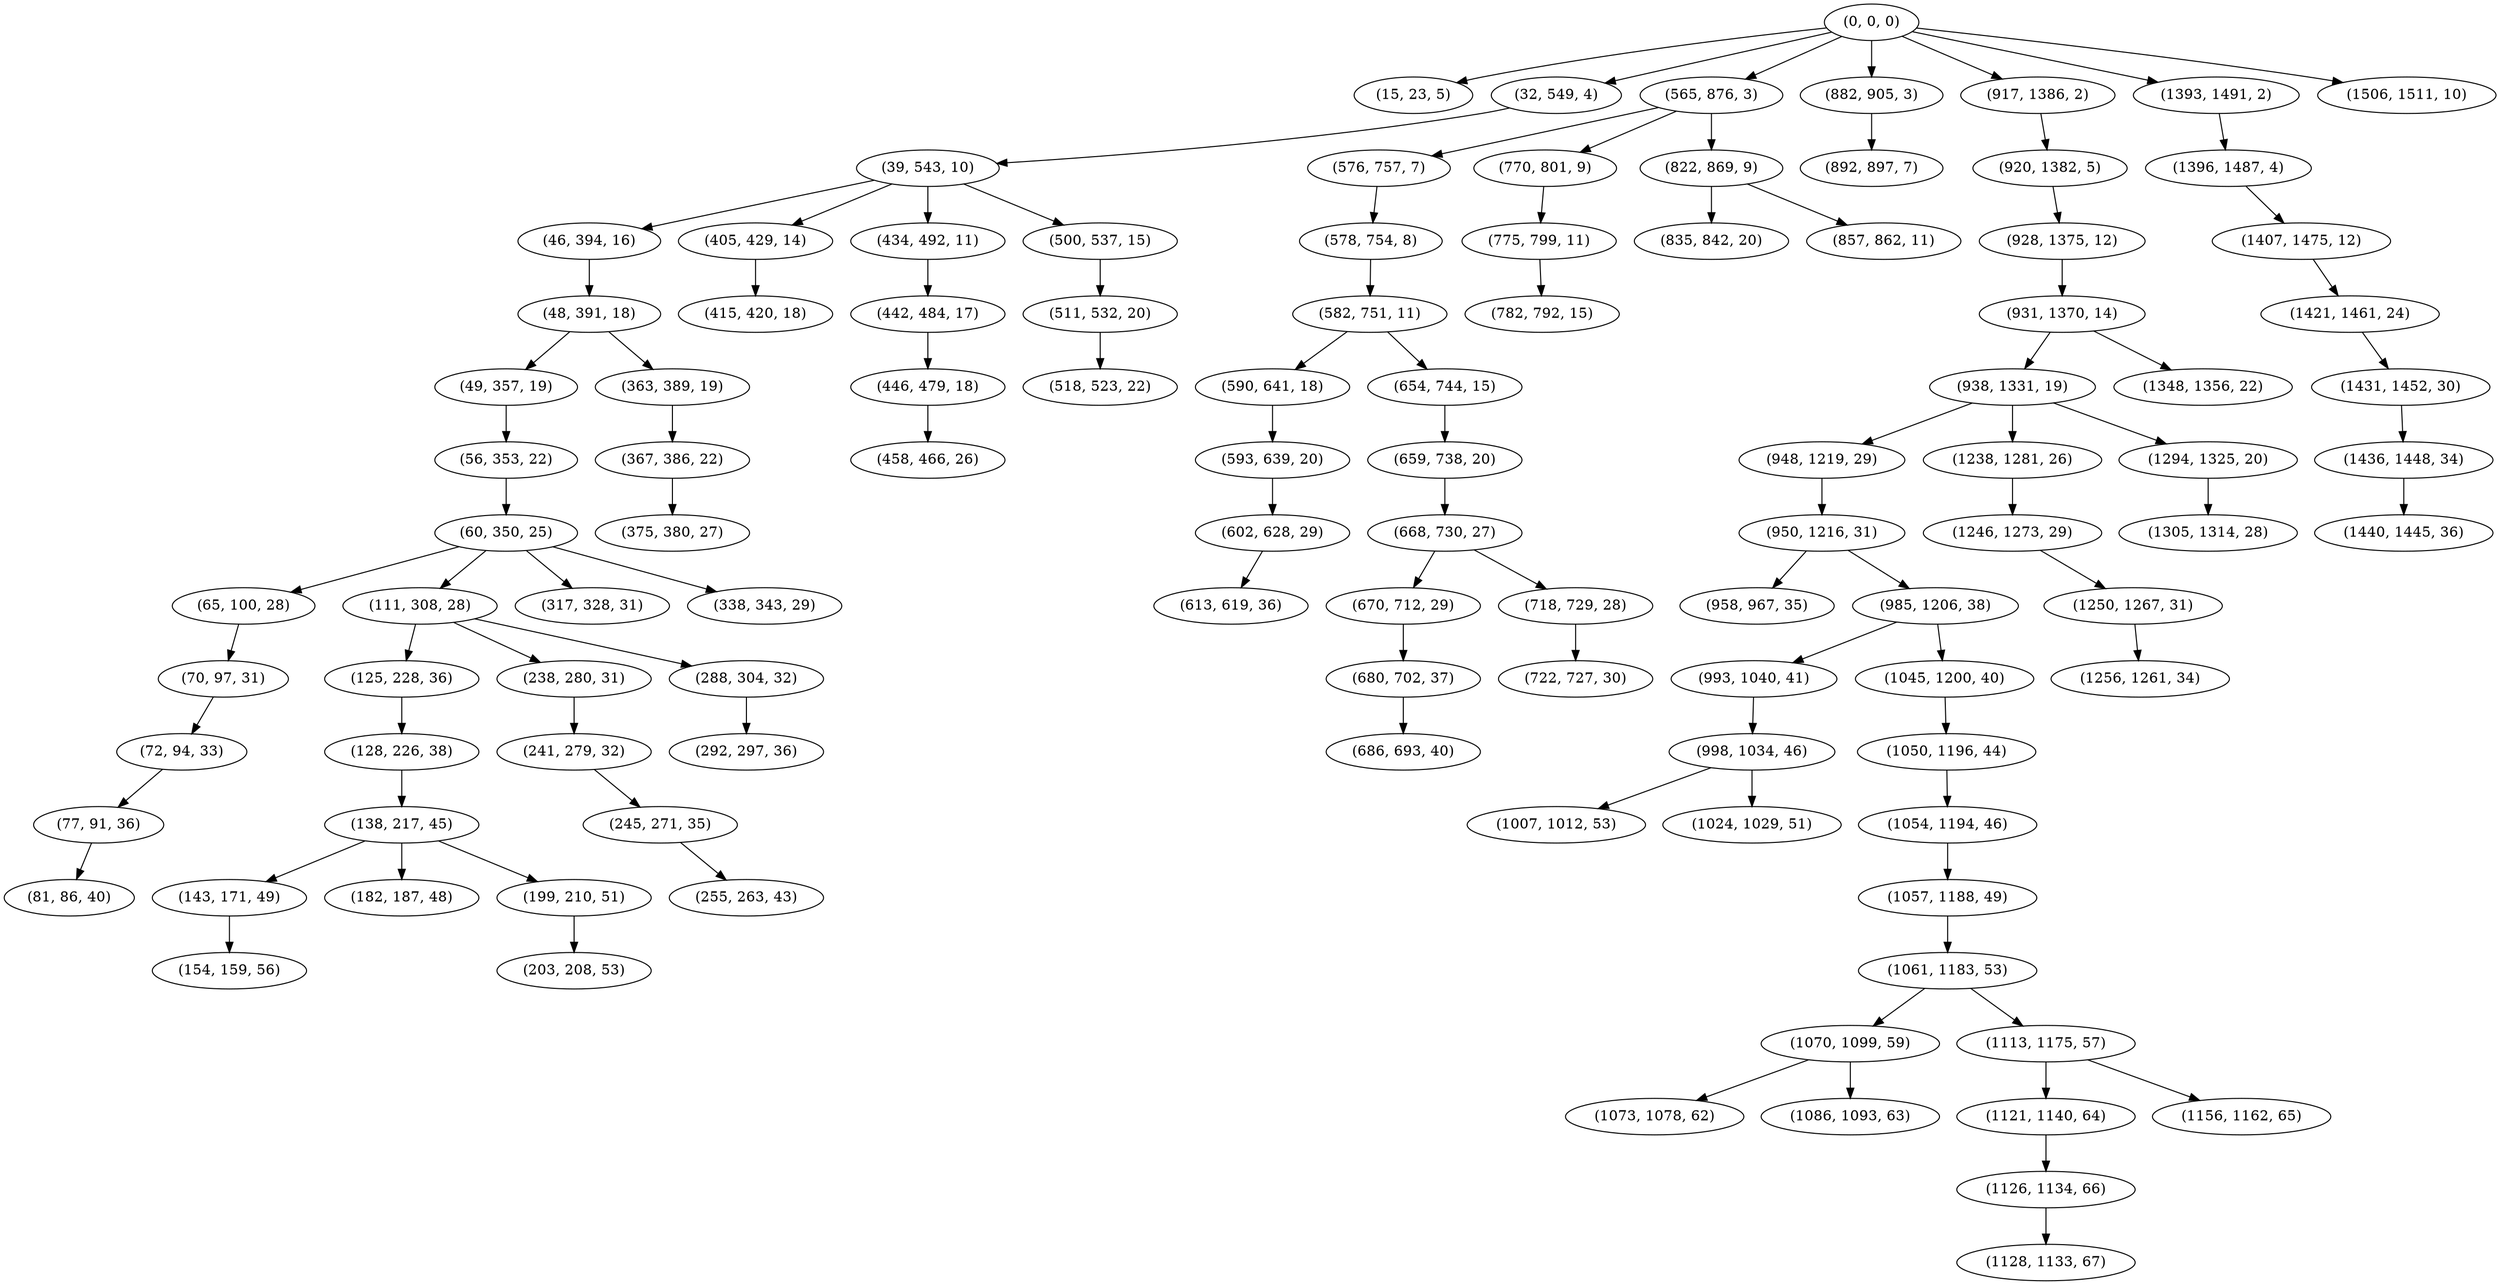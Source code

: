 digraph tree {
    "(0, 0, 0)";
    "(15, 23, 5)";
    "(32, 549, 4)";
    "(39, 543, 10)";
    "(46, 394, 16)";
    "(48, 391, 18)";
    "(49, 357, 19)";
    "(56, 353, 22)";
    "(60, 350, 25)";
    "(65, 100, 28)";
    "(70, 97, 31)";
    "(72, 94, 33)";
    "(77, 91, 36)";
    "(81, 86, 40)";
    "(111, 308, 28)";
    "(125, 228, 36)";
    "(128, 226, 38)";
    "(138, 217, 45)";
    "(143, 171, 49)";
    "(154, 159, 56)";
    "(182, 187, 48)";
    "(199, 210, 51)";
    "(203, 208, 53)";
    "(238, 280, 31)";
    "(241, 279, 32)";
    "(245, 271, 35)";
    "(255, 263, 43)";
    "(288, 304, 32)";
    "(292, 297, 36)";
    "(317, 328, 31)";
    "(338, 343, 29)";
    "(363, 389, 19)";
    "(367, 386, 22)";
    "(375, 380, 27)";
    "(405, 429, 14)";
    "(415, 420, 18)";
    "(434, 492, 11)";
    "(442, 484, 17)";
    "(446, 479, 18)";
    "(458, 466, 26)";
    "(500, 537, 15)";
    "(511, 532, 20)";
    "(518, 523, 22)";
    "(565, 876, 3)";
    "(576, 757, 7)";
    "(578, 754, 8)";
    "(582, 751, 11)";
    "(590, 641, 18)";
    "(593, 639, 20)";
    "(602, 628, 29)";
    "(613, 619, 36)";
    "(654, 744, 15)";
    "(659, 738, 20)";
    "(668, 730, 27)";
    "(670, 712, 29)";
    "(680, 702, 37)";
    "(686, 693, 40)";
    "(718, 729, 28)";
    "(722, 727, 30)";
    "(770, 801, 9)";
    "(775, 799, 11)";
    "(782, 792, 15)";
    "(822, 869, 9)";
    "(835, 842, 20)";
    "(857, 862, 11)";
    "(882, 905, 3)";
    "(892, 897, 7)";
    "(917, 1386, 2)";
    "(920, 1382, 5)";
    "(928, 1375, 12)";
    "(931, 1370, 14)";
    "(938, 1331, 19)";
    "(948, 1219, 29)";
    "(950, 1216, 31)";
    "(958, 967, 35)";
    "(985, 1206, 38)";
    "(993, 1040, 41)";
    "(998, 1034, 46)";
    "(1007, 1012, 53)";
    "(1024, 1029, 51)";
    "(1045, 1200, 40)";
    "(1050, 1196, 44)";
    "(1054, 1194, 46)";
    "(1057, 1188, 49)";
    "(1061, 1183, 53)";
    "(1070, 1099, 59)";
    "(1073, 1078, 62)";
    "(1086, 1093, 63)";
    "(1113, 1175, 57)";
    "(1121, 1140, 64)";
    "(1126, 1134, 66)";
    "(1128, 1133, 67)";
    "(1156, 1162, 65)";
    "(1238, 1281, 26)";
    "(1246, 1273, 29)";
    "(1250, 1267, 31)";
    "(1256, 1261, 34)";
    "(1294, 1325, 20)";
    "(1305, 1314, 28)";
    "(1348, 1356, 22)";
    "(1393, 1491, 2)";
    "(1396, 1487, 4)";
    "(1407, 1475, 12)";
    "(1421, 1461, 24)";
    "(1431, 1452, 30)";
    "(1436, 1448, 34)";
    "(1440, 1445, 36)";
    "(1506, 1511, 10)";
    "(0, 0, 0)" -> "(15, 23, 5)";
    "(0, 0, 0)" -> "(32, 549, 4)";
    "(0, 0, 0)" -> "(565, 876, 3)";
    "(0, 0, 0)" -> "(882, 905, 3)";
    "(0, 0, 0)" -> "(917, 1386, 2)";
    "(0, 0, 0)" -> "(1393, 1491, 2)";
    "(0, 0, 0)" -> "(1506, 1511, 10)";
    "(32, 549, 4)" -> "(39, 543, 10)";
    "(39, 543, 10)" -> "(46, 394, 16)";
    "(39, 543, 10)" -> "(405, 429, 14)";
    "(39, 543, 10)" -> "(434, 492, 11)";
    "(39, 543, 10)" -> "(500, 537, 15)";
    "(46, 394, 16)" -> "(48, 391, 18)";
    "(48, 391, 18)" -> "(49, 357, 19)";
    "(48, 391, 18)" -> "(363, 389, 19)";
    "(49, 357, 19)" -> "(56, 353, 22)";
    "(56, 353, 22)" -> "(60, 350, 25)";
    "(60, 350, 25)" -> "(65, 100, 28)";
    "(60, 350, 25)" -> "(111, 308, 28)";
    "(60, 350, 25)" -> "(317, 328, 31)";
    "(60, 350, 25)" -> "(338, 343, 29)";
    "(65, 100, 28)" -> "(70, 97, 31)";
    "(70, 97, 31)" -> "(72, 94, 33)";
    "(72, 94, 33)" -> "(77, 91, 36)";
    "(77, 91, 36)" -> "(81, 86, 40)";
    "(111, 308, 28)" -> "(125, 228, 36)";
    "(111, 308, 28)" -> "(238, 280, 31)";
    "(111, 308, 28)" -> "(288, 304, 32)";
    "(125, 228, 36)" -> "(128, 226, 38)";
    "(128, 226, 38)" -> "(138, 217, 45)";
    "(138, 217, 45)" -> "(143, 171, 49)";
    "(138, 217, 45)" -> "(182, 187, 48)";
    "(138, 217, 45)" -> "(199, 210, 51)";
    "(143, 171, 49)" -> "(154, 159, 56)";
    "(199, 210, 51)" -> "(203, 208, 53)";
    "(238, 280, 31)" -> "(241, 279, 32)";
    "(241, 279, 32)" -> "(245, 271, 35)";
    "(245, 271, 35)" -> "(255, 263, 43)";
    "(288, 304, 32)" -> "(292, 297, 36)";
    "(363, 389, 19)" -> "(367, 386, 22)";
    "(367, 386, 22)" -> "(375, 380, 27)";
    "(405, 429, 14)" -> "(415, 420, 18)";
    "(434, 492, 11)" -> "(442, 484, 17)";
    "(442, 484, 17)" -> "(446, 479, 18)";
    "(446, 479, 18)" -> "(458, 466, 26)";
    "(500, 537, 15)" -> "(511, 532, 20)";
    "(511, 532, 20)" -> "(518, 523, 22)";
    "(565, 876, 3)" -> "(576, 757, 7)";
    "(565, 876, 3)" -> "(770, 801, 9)";
    "(565, 876, 3)" -> "(822, 869, 9)";
    "(576, 757, 7)" -> "(578, 754, 8)";
    "(578, 754, 8)" -> "(582, 751, 11)";
    "(582, 751, 11)" -> "(590, 641, 18)";
    "(582, 751, 11)" -> "(654, 744, 15)";
    "(590, 641, 18)" -> "(593, 639, 20)";
    "(593, 639, 20)" -> "(602, 628, 29)";
    "(602, 628, 29)" -> "(613, 619, 36)";
    "(654, 744, 15)" -> "(659, 738, 20)";
    "(659, 738, 20)" -> "(668, 730, 27)";
    "(668, 730, 27)" -> "(670, 712, 29)";
    "(668, 730, 27)" -> "(718, 729, 28)";
    "(670, 712, 29)" -> "(680, 702, 37)";
    "(680, 702, 37)" -> "(686, 693, 40)";
    "(718, 729, 28)" -> "(722, 727, 30)";
    "(770, 801, 9)" -> "(775, 799, 11)";
    "(775, 799, 11)" -> "(782, 792, 15)";
    "(822, 869, 9)" -> "(835, 842, 20)";
    "(822, 869, 9)" -> "(857, 862, 11)";
    "(882, 905, 3)" -> "(892, 897, 7)";
    "(917, 1386, 2)" -> "(920, 1382, 5)";
    "(920, 1382, 5)" -> "(928, 1375, 12)";
    "(928, 1375, 12)" -> "(931, 1370, 14)";
    "(931, 1370, 14)" -> "(938, 1331, 19)";
    "(931, 1370, 14)" -> "(1348, 1356, 22)";
    "(938, 1331, 19)" -> "(948, 1219, 29)";
    "(938, 1331, 19)" -> "(1238, 1281, 26)";
    "(938, 1331, 19)" -> "(1294, 1325, 20)";
    "(948, 1219, 29)" -> "(950, 1216, 31)";
    "(950, 1216, 31)" -> "(958, 967, 35)";
    "(950, 1216, 31)" -> "(985, 1206, 38)";
    "(985, 1206, 38)" -> "(993, 1040, 41)";
    "(985, 1206, 38)" -> "(1045, 1200, 40)";
    "(993, 1040, 41)" -> "(998, 1034, 46)";
    "(998, 1034, 46)" -> "(1007, 1012, 53)";
    "(998, 1034, 46)" -> "(1024, 1029, 51)";
    "(1045, 1200, 40)" -> "(1050, 1196, 44)";
    "(1050, 1196, 44)" -> "(1054, 1194, 46)";
    "(1054, 1194, 46)" -> "(1057, 1188, 49)";
    "(1057, 1188, 49)" -> "(1061, 1183, 53)";
    "(1061, 1183, 53)" -> "(1070, 1099, 59)";
    "(1061, 1183, 53)" -> "(1113, 1175, 57)";
    "(1070, 1099, 59)" -> "(1073, 1078, 62)";
    "(1070, 1099, 59)" -> "(1086, 1093, 63)";
    "(1113, 1175, 57)" -> "(1121, 1140, 64)";
    "(1113, 1175, 57)" -> "(1156, 1162, 65)";
    "(1121, 1140, 64)" -> "(1126, 1134, 66)";
    "(1126, 1134, 66)" -> "(1128, 1133, 67)";
    "(1238, 1281, 26)" -> "(1246, 1273, 29)";
    "(1246, 1273, 29)" -> "(1250, 1267, 31)";
    "(1250, 1267, 31)" -> "(1256, 1261, 34)";
    "(1294, 1325, 20)" -> "(1305, 1314, 28)";
    "(1393, 1491, 2)" -> "(1396, 1487, 4)";
    "(1396, 1487, 4)" -> "(1407, 1475, 12)";
    "(1407, 1475, 12)" -> "(1421, 1461, 24)";
    "(1421, 1461, 24)" -> "(1431, 1452, 30)";
    "(1431, 1452, 30)" -> "(1436, 1448, 34)";
    "(1436, 1448, 34)" -> "(1440, 1445, 36)";
}
